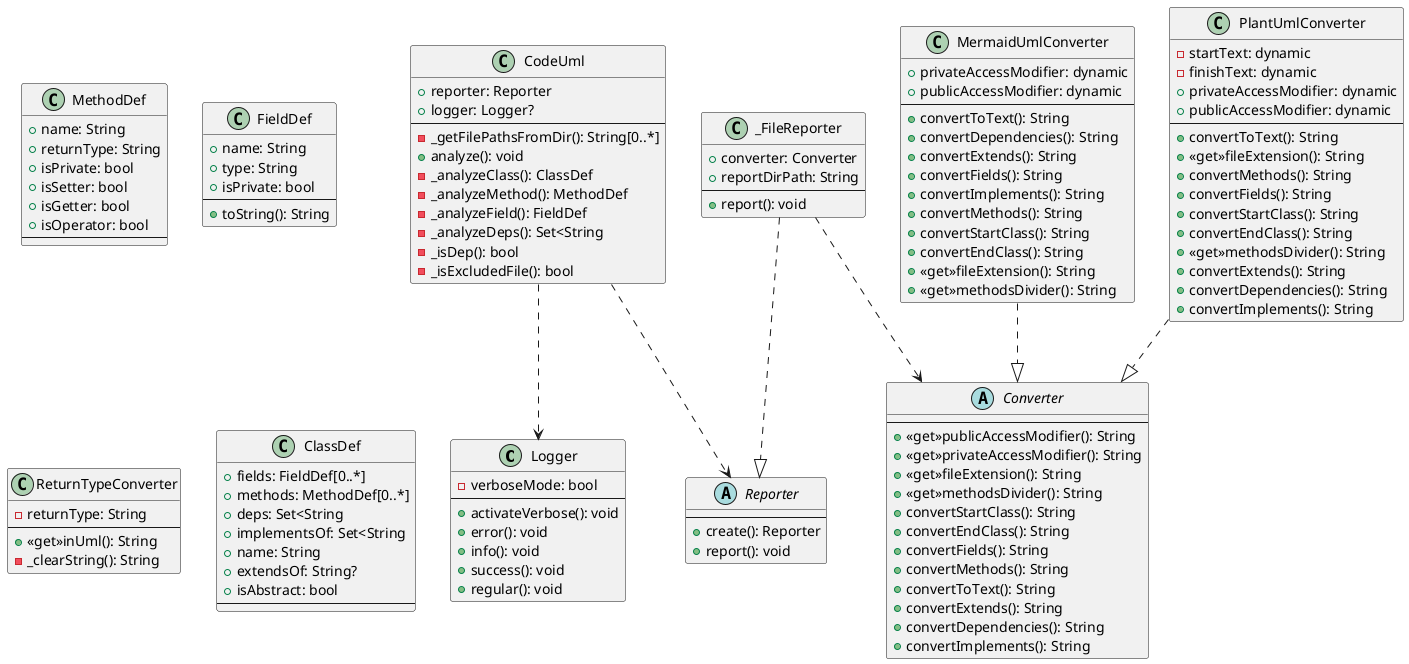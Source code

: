 @startuml
class Logger {
-verboseMode: bool
---
+activateVerbose(): void
+error(): void
+info(): void
+success(): void
+regular(): void
}
class CodeUml {
+reporter: Reporter
+logger: Logger?
---
-_getFilePathsFromDir(): String[0..*]
+analyze(): void
-_analyzeClass(): ClassDef
-_analyzeMethod(): MethodDef
-_analyzeField(): FieldDef
-_analyzeDeps(): Set<String
-_isDep(): bool
-_isExcludedFile(): bool
}
CodeUml ..> Reporter
CodeUml ..> Logger
class MethodDef {
+name: String
+returnType: String
+isPrivate: bool
+isSetter: bool
+isGetter: bool
+isOperator: bool
---
}
class FieldDef {
+name: String
+type: String
+isPrivate: bool
---
+toString(): String
}
class MermaidUmlConverter {
+privateAccessModifier: dynamic
+publicAccessModifier: dynamic
---
+convertToText(): String
+convertDependencies(): String
+convertExtends(): String
+convertFields(): String
+convertImplements(): String
+convertMethods(): String
+convertStartClass(): String
+convertEndClass(): String
+«get»fileExtension(): String
+«get»methodsDivider(): String
}
MermaidUmlConverter ..|> Converter
class ReturnTypeConverter {
-returnType: String
---
+«get»inUml(): String
-_clearString(): String
}
class PlantUmlConverter {
-startText: dynamic
-finishText: dynamic
+privateAccessModifier: dynamic
+publicAccessModifier: dynamic
---
+convertToText(): String
+«get»fileExtension(): String
+convertMethods(): String
+convertFields(): String
+convertStartClass(): String
+convertEndClass(): String
+«get»methodsDivider(): String
+convertExtends(): String
+convertDependencies(): String
+convertImplements(): String
}
PlantUmlConverter ..|> Converter
abstract class Converter {
---
+«get»publicAccessModifier(): String
+«get»privateAccessModifier(): String
+«get»fileExtension(): String
+«get»methodsDivider(): String
+convertStartClass(): String
+convertEndClass(): String
+convertFields(): String
+convertMethods(): String
+convertToText(): String
+convertExtends(): String
+convertDependencies(): String
+convertImplements(): String
}
class ClassDef {
+fields: FieldDef[0..*]
+methods: MethodDef[0..*]
+deps: Set<String
+implementsOf: Set<String
+name: String
+extendsOf: String?
+isAbstract: bool
---
}
abstract class Reporter {
---
+create(): Reporter
+report(): void
}
class _FileReporter {
+converter: Converter
+reportDirPath: String
---
+report(): void
}
_FileReporter ..> Converter
_FileReporter ..|> Reporter
@enduml